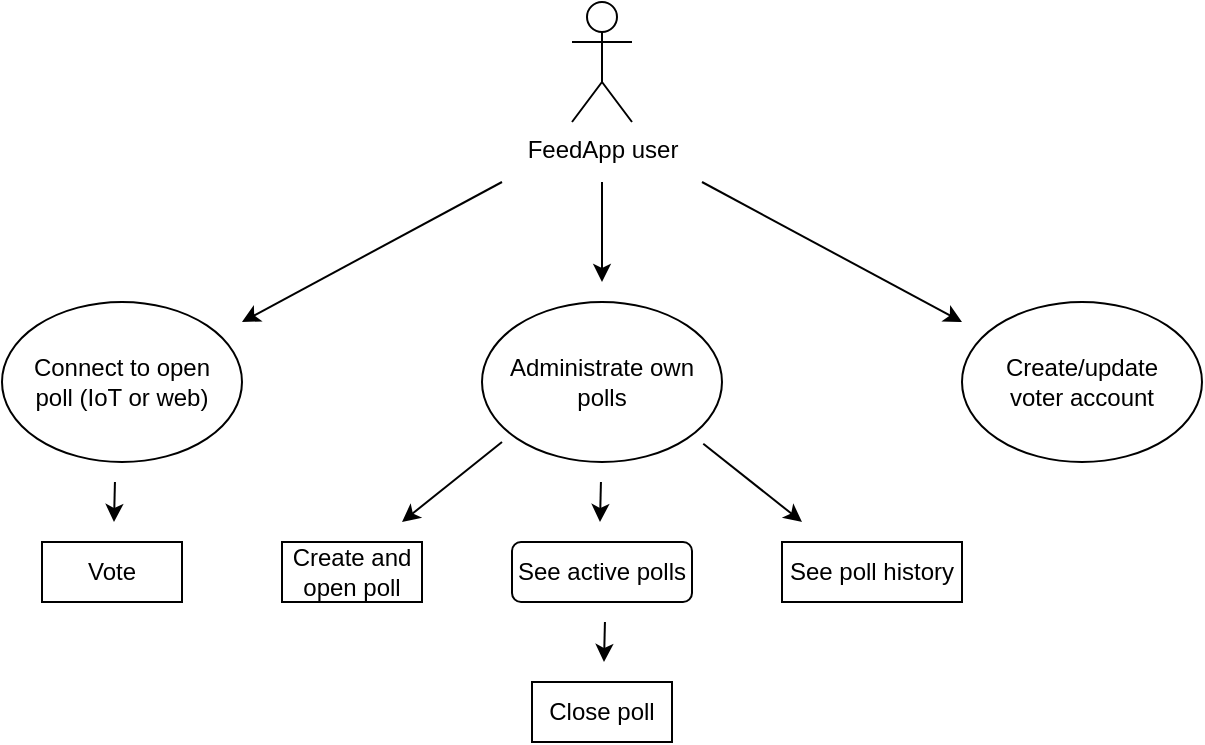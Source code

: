<mxfile version="21.7.2" type="device">
  <diagram id="C5RBs43oDa-KdzZeNtuy" name="Page-1">
    <mxGraphModel dx="836" dy="480" grid="1" gridSize="10" guides="1" tooltips="1" connect="1" arrows="1" fold="1" page="1" pageScale="1" pageWidth="827" pageHeight="1169" math="0" shadow="0">
      <root>
        <mxCell id="WIyWlLk6GJQsqaUBKTNV-0" />
        <mxCell id="WIyWlLk6GJQsqaUBKTNV-1" parent="WIyWlLk6GJQsqaUBKTNV-0" />
        <mxCell id="2Jpl2f4tgyRN_qdoyqRK-25" style="edgeStyle=orthogonalEdgeStyle;rounded=0;orthogonalLoop=1;jettySize=auto;html=1;" edge="1" parent="WIyWlLk6GJQsqaUBKTNV-1">
          <mxGeometry relative="1" as="geometry">
            <mxPoint x="420" y="100" as="sourcePoint" />
            <mxPoint x="420" y="150" as="targetPoint" />
          </mxGeometry>
        </mxCell>
        <mxCell id="2Jpl2f4tgyRN_qdoyqRK-5" value="FeedApp user" style="shape=umlActor;verticalLabelPosition=bottom;verticalAlign=top;html=1;outlineConnect=0;" vertex="1" parent="WIyWlLk6GJQsqaUBKTNV-1">
          <mxGeometry x="405" y="10" width="30" height="60" as="geometry" />
        </mxCell>
        <mxCell id="2Jpl2f4tgyRN_qdoyqRK-11" value="Administrate own polls" style="ellipse;whiteSpace=wrap;html=1;" vertex="1" parent="WIyWlLk6GJQsqaUBKTNV-1">
          <mxGeometry x="360" y="160" width="120" height="80" as="geometry" />
        </mxCell>
        <mxCell id="2Jpl2f4tgyRN_qdoyqRK-12" value="Create and open poll" style="rounded=0;whiteSpace=wrap;html=1;" vertex="1" parent="WIyWlLk6GJQsqaUBKTNV-1">
          <mxGeometry x="260" y="280" width="70" height="30" as="geometry" />
        </mxCell>
        <mxCell id="2Jpl2f4tgyRN_qdoyqRK-13" value="See poll history" style="rounded=0;whiteSpace=wrap;html=1;" vertex="1" parent="WIyWlLk6GJQsqaUBKTNV-1">
          <mxGeometry x="510" y="280" width="90" height="30" as="geometry" />
        </mxCell>
        <mxCell id="2Jpl2f4tgyRN_qdoyqRK-14" value="See active polls" style="rounded=1;whiteSpace=wrap;html=1;" vertex="1" parent="WIyWlLk6GJQsqaUBKTNV-1">
          <mxGeometry x="375" y="280" width="90" height="30" as="geometry" />
        </mxCell>
        <mxCell id="2Jpl2f4tgyRN_qdoyqRK-15" value="Close poll" style="rounded=0;whiteSpace=wrap;html=1;" vertex="1" parent="WIyWlLk6GJQsqaUBKTNV-1">
          <mxGeometry x="385" y="350" width="70" height="30" as="geometry" />
        </mxCell>
        <mxCell id="2Jpl2f4tgyRN_qdoyqRK-16" value="Connect to open&lt;br&gt;poll (IoT or web)" style="ellipse;whiteSpace=wrap;html=1;" vertex="1" parent="WIyWlLk6GJQsqaUBKTNV-1">
          <mxGeometry x="120" y="160" width="120" height="80" as="geometry" />
        </mxCell>
        <mxCell id="2Jpl2f4tgyRN_qdoyqRK-19" value="Create/update&lt;br&gt;voter account" style="ellipse;whiteSpace=wrap;html=1;" vertex="1" parent="WIyWlLk6GJQsqaUBKTNV-1">
          <mxGeometry x="600" y="160" width="120" height="80" as="geometry" />
        </mxCell>
        <mxCell id="2Jpl2f4tgyRN_qdoyqRK-29" value="" style="endArrow=classic;html=1;rounded=0;" edge="1" parent="WIyWlLk6GJQsqaUBKTNV-1">
          <mxGeometry width="50" height="50" relative="1" as="geometry">
            <mxPoint x="370" y="100" as="sourcePoint" />
            <mxPoint x="240" y="170" as="targetPoint" />
          </mxGeometry>
        </mxCell>
        <mxCell id="2Jpl2f4tgyRN_qdoyqRK-30" value="" style="endArrow=classic;html=1;rounded=0;" edge="1" parent="WIyWlLk6GJQsqaUBKTNV-1">
          <mxGeometry width="50" height="50" relative="1" as="geometry">
            <mxPoint x="470" y="100" as="sourcePoint" />
            <mxPoint x="600" y="170" as="targetPoint" />
          </mxGeometry>
        </mxCell>
        <mxCell id="2Jpl2f4tgyRN_qdoyqRK-31" value="" style="endArrow=classic;html=1;rounded=0;" edge="1" parent="WIyWlLk6GJQsqaUBKTNV-1">
          <mxGeometry width="50" height="50" relative="1" as="geometry">
            <mxPoint x="370" y="230" as="sourcePoint" />
            <mxPoint x="320" y="270" as="targetPoint" />
          </mxGeometry>
        </mxCell>
        <mxCell id="2Jpl2f4tgyRN_qdoyqRK-32" value="" style="endArrow=classic;html=1;rounded=0;exitX=0.922;exitY=0.886;exitDx=0;exitDy=0;exitPerimeter=0;" edge="1" parent="WIyWlLk6GJQsqaUBKTNV-1" source="2Jpl2f4tgyRN_qdoyqRK-11">
          <mxGeometry width="50" height="50" relative="1" as="geometry">
            <mxPoint x="470" y="270" as="sourcePoint" />
            <mxPoint x="520" y="270" as="targetPoint" />
          </mxGeometry>
        </mxCell>
        <mxCell id="2Jpl2f4tgyRN_qdoyqRK-33" style="edgeStyle=orthogonalEdgeStyle;rounded=0;orthogonalLoop=1;jettySize=auto;html=1;" edge="1" parent="WIyWlLk6GJQsqaUBKTNV-1">
          <mxGeometry relative="1" as="geometry">
            <mxPoint x="419.47" y="250" as="sourcePoint" />
            <mxPoint x="419" y="270" as="targetPoint" />
          </mxGeometry>
        </mxCell>
        <mxCell id="2Jpl2f4tgyRN_qdoyqRK-35" style="edgeStyle=orthogonalEdgeStyle;rounded=0;orthogonalLoop=1;jettySize=auto;html=1;" edge="1" parent="WIyWlLk6GJQsqaUBKTNV-1">
          <mxGeometry relative="1" as="geometry">
            <mxPoint x="421.47" y="320" as="sourcePoint" />
            <mxPoint x="421" y="340" as="targetPoint" />
          </mxGeometry>
        </mxCell>
        <mxCell id="2Jpl2f4tgyRN_qdoyqRK-36" value="Vote" style="rounded=0;whiteSpace=wrap;html=1;" vertex="1" parent="WIyWlLk6GJQsqaUBKTNV-1">
          <mxGeometry x="140" y="280" width="70" height="30" as="geometry" />
        </mxCell>
        <mxCell id="2Jpl2f4tgyRN_qdoyqRK-37" style="edgeStyle=orthogonalEdgeStyle;rounded=0;orthogonalLoop=1;jettySize=auto;html=1;" edge="1" parent="WIyWlLk6GJQsqaUBKTNV-1">
          <mxGeometry relative="1" as="geometry">
            <mxPoint x="176.47" y="250" as="sourcePoint" />
            <mxPoint x="176" y="270" as="targetPoint" />
          </mxGeometry>
        </mxCell>
      </root>
    </mxGraphModel>
  </diagram>
</mxfile>
